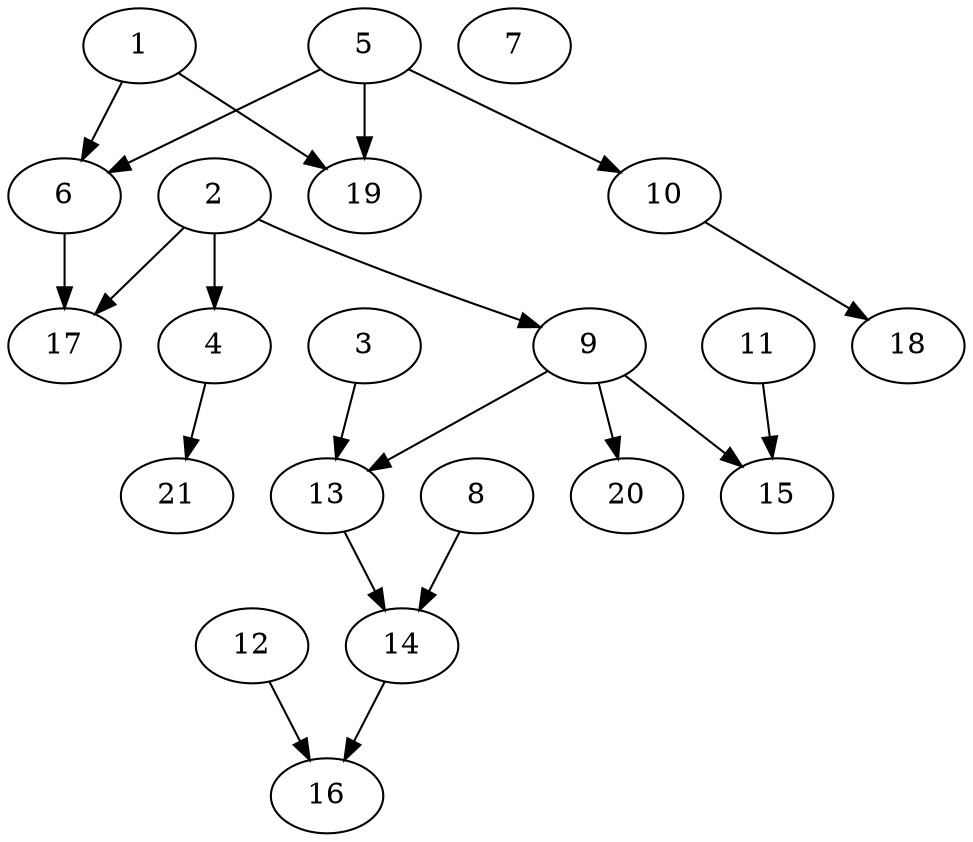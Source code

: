 digraph "custom_4p_gb_Random_Nodes_21_Density_0.95_CCR_10.00_WeightType_Random_schedule.gxl" {
	1	[Weight=3];
	2	[Weight=2];
	3	[Weight=6];
	4	[Weight=2];
	5	[Weight=2];
	6	[Weight=4];
	7	[Weight=4];
	8	[Weight=10];
	9	[Weight=6];
	10	[Weight=7];
	11	[Weight=5];
	12	[Weight=5];
	13	[Weight=10];
	14	[Weight=4];
	15	[Weight=10];
	16	[Weight=9];
	17	[Weight=4];
	18	[Weight=10];
	19	[Weight=7];
	20	[Weight=2];
	21	[Weight=7];
	1 -> 6	[Weight=71];
	1 -> 19	[Weight=80];
	2 -> 4	[Weight=18];
	2 -> 9	[Weight=62];
	2 -> 17	[Weight=18];
	3 -> 13	[Weight=27];
	4 -> 21	[Weight=71];
	5 -> 6	[Weight=89];
	5 -> 10	[Weight=80];
	5 -> 19	[Weight=53];
	6 -> 17	[Weight=71];
	8 -> 14	[Weight=36];
	9 -> 13	[Weight=53];
	9 -> 15	[Weight=71];
	9 -> 20	[Weight=62];
	10 -> 18	[Weight=89];
	11 -> 15	[Weight=53];
	12 -> 16	[Weight=71];
	13 -> 14	[Weight=71];
	14 -> 16	[Weight=44];
}
